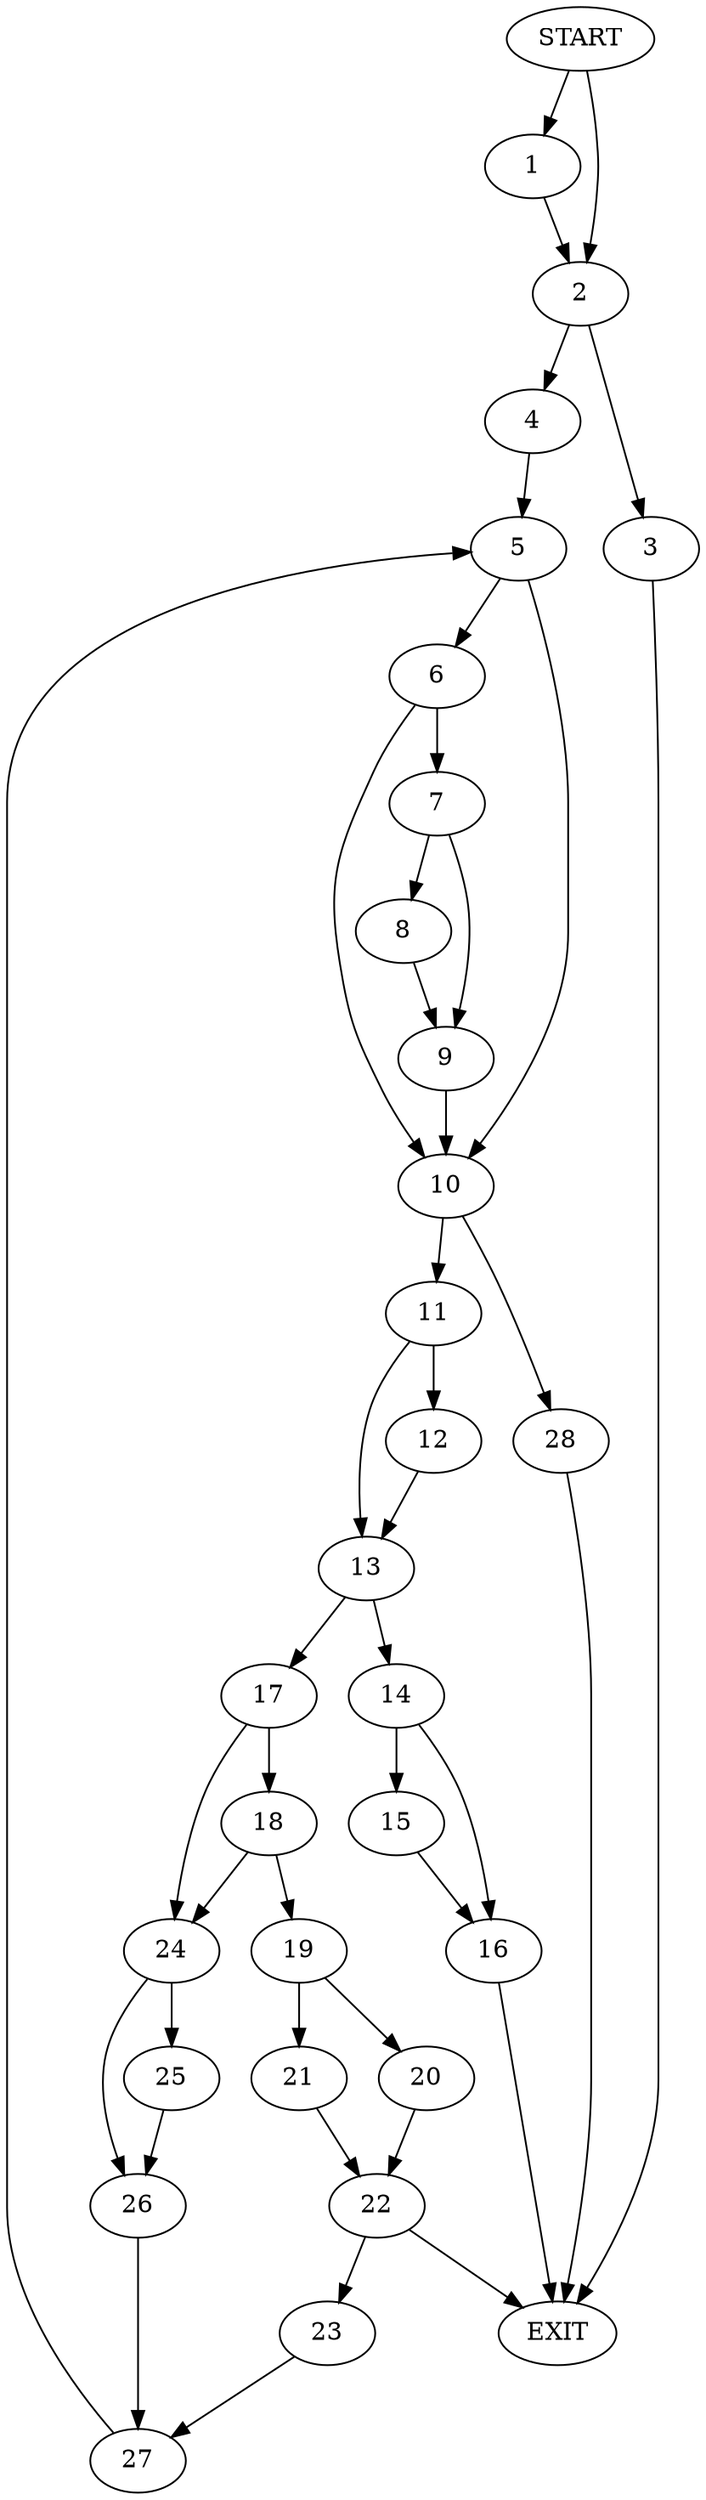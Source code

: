 digraph { 
0 [label="START"];
1;
2;
3;
4;
5;
6;
7;
8;
9;
10;
11;
12;
13;
14;
15;
16;
17;
18;
19;
20;
21;
22;
23;
24;
25;
26;
27;
28;
29[label="EXIT"];
0 -> 1;
0 -> 2;
1 -> 2;
2 -> 3;
2 -> 4;
3 -> 29;
4 -> 5;
5 -> 6;
5 -> 10;
6 -> 7;
6 -> 10;
7 -> 9;
7 -> 8;
8 -> 9;
9 -> 10;
10 -> 11;
10 -> 28;
11 -> 12;
11 -> 13;
12 -> 13;
13 -> 14;
13 -> 17;
14 -> 15;
14 -> 16;
15 -> 16;
16 -> 29;
17 -> 18;
17 -> 24;
18 -> 19;
18 -> 24;
19 -> 20;
19 -> 21;
20 -> 22;
21 -> 22;
22 -> 29;
22 -> 23;
23 -> 27;
24 -> 25;
24 -> 26;
25 -> 26;
26 -> 27;
27 -> 5;
28 -> 29;
}